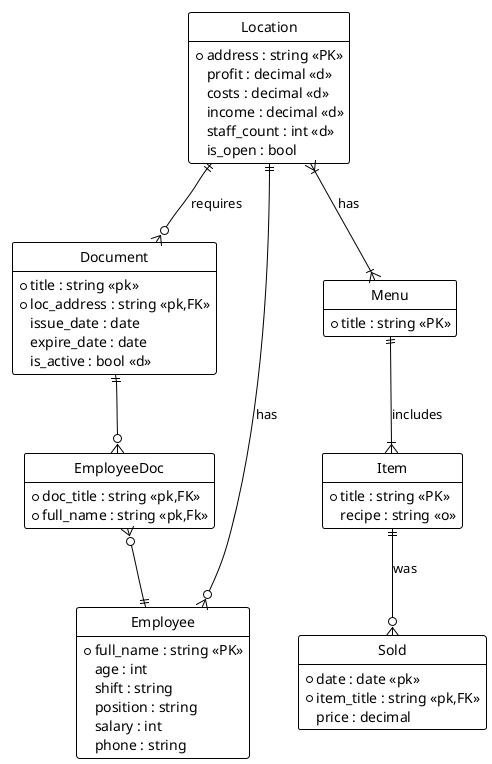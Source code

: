 @startuml
!theme plain
hide circle
hide methods

entity "Location" as loc {
*address : string <<PK>>
profit : decimal <<d>>
costs : decimal <<d>>
income : decimal <<d>>
staff_count : int <<d>>
is_open : bool
}

entity "Document" as doc {
*title : string <<pk>>
*loc_address : string <<pk,FK>>
issue_date : date
expire_date : date
is_active : bool <<d>>
}

entity "Employee" as emp {
*full_name : string <<PK>>
age : int
shift : string
position : string
salary : int
phone : string
}

entity "Menu" as menu {
*title : string <<PK>>
}

entity "Item" as item {
*title : string <<PK>>
recipe : string <<o>>
}

entity "Sold" as sold {
*date : date <<pk>>
*item_title : string <<pk,FK>>
price : decimal
}

entity "EmployeeDoc" as empDoc {
*doc_title : string <<pk,FK>>
*full_name : string <<pk,Fk>>
}

loc ||--o{ doc : "requires"
loc }|--|{ menu : "has"
loc ||--o{ emp : "has"
menu ||--|{ item : "includes"
item ||--o{ sold : "was"
doc ||--o{ empDoc
empDoc }o--|| emp

@enduml




